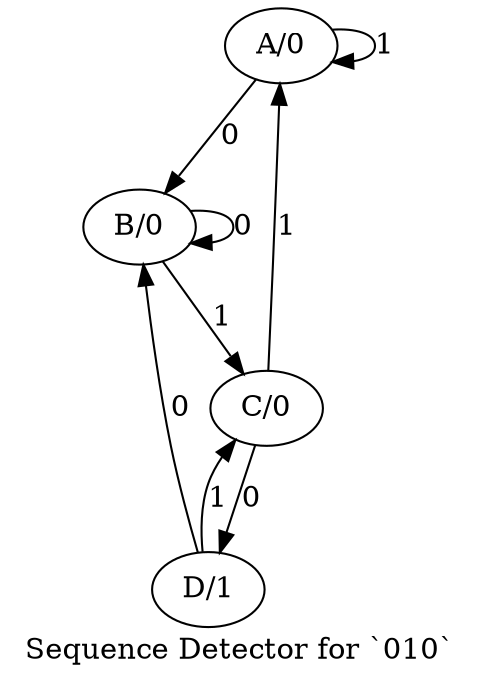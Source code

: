 digraph "" {
	graph [label="Sequence Detector for `010`"];
	"A/0" -> "A/0" [key=0,
	label=1];
"A/0" -> "B/0" [key=0,
label=0];
"B/0" -> "B/0" [key=0,
label=0];
"B/0" -> "C/0" [key=0,
label=1];
"C/0" -> "A/0" [key=0,
label=1];
"C/0" -> "D/1" [key=0,
label=0];
"D/1" -> "B/0" [key=0,
label=0];
"D/1" -> "C/0" [key=0,
label=1];
}
